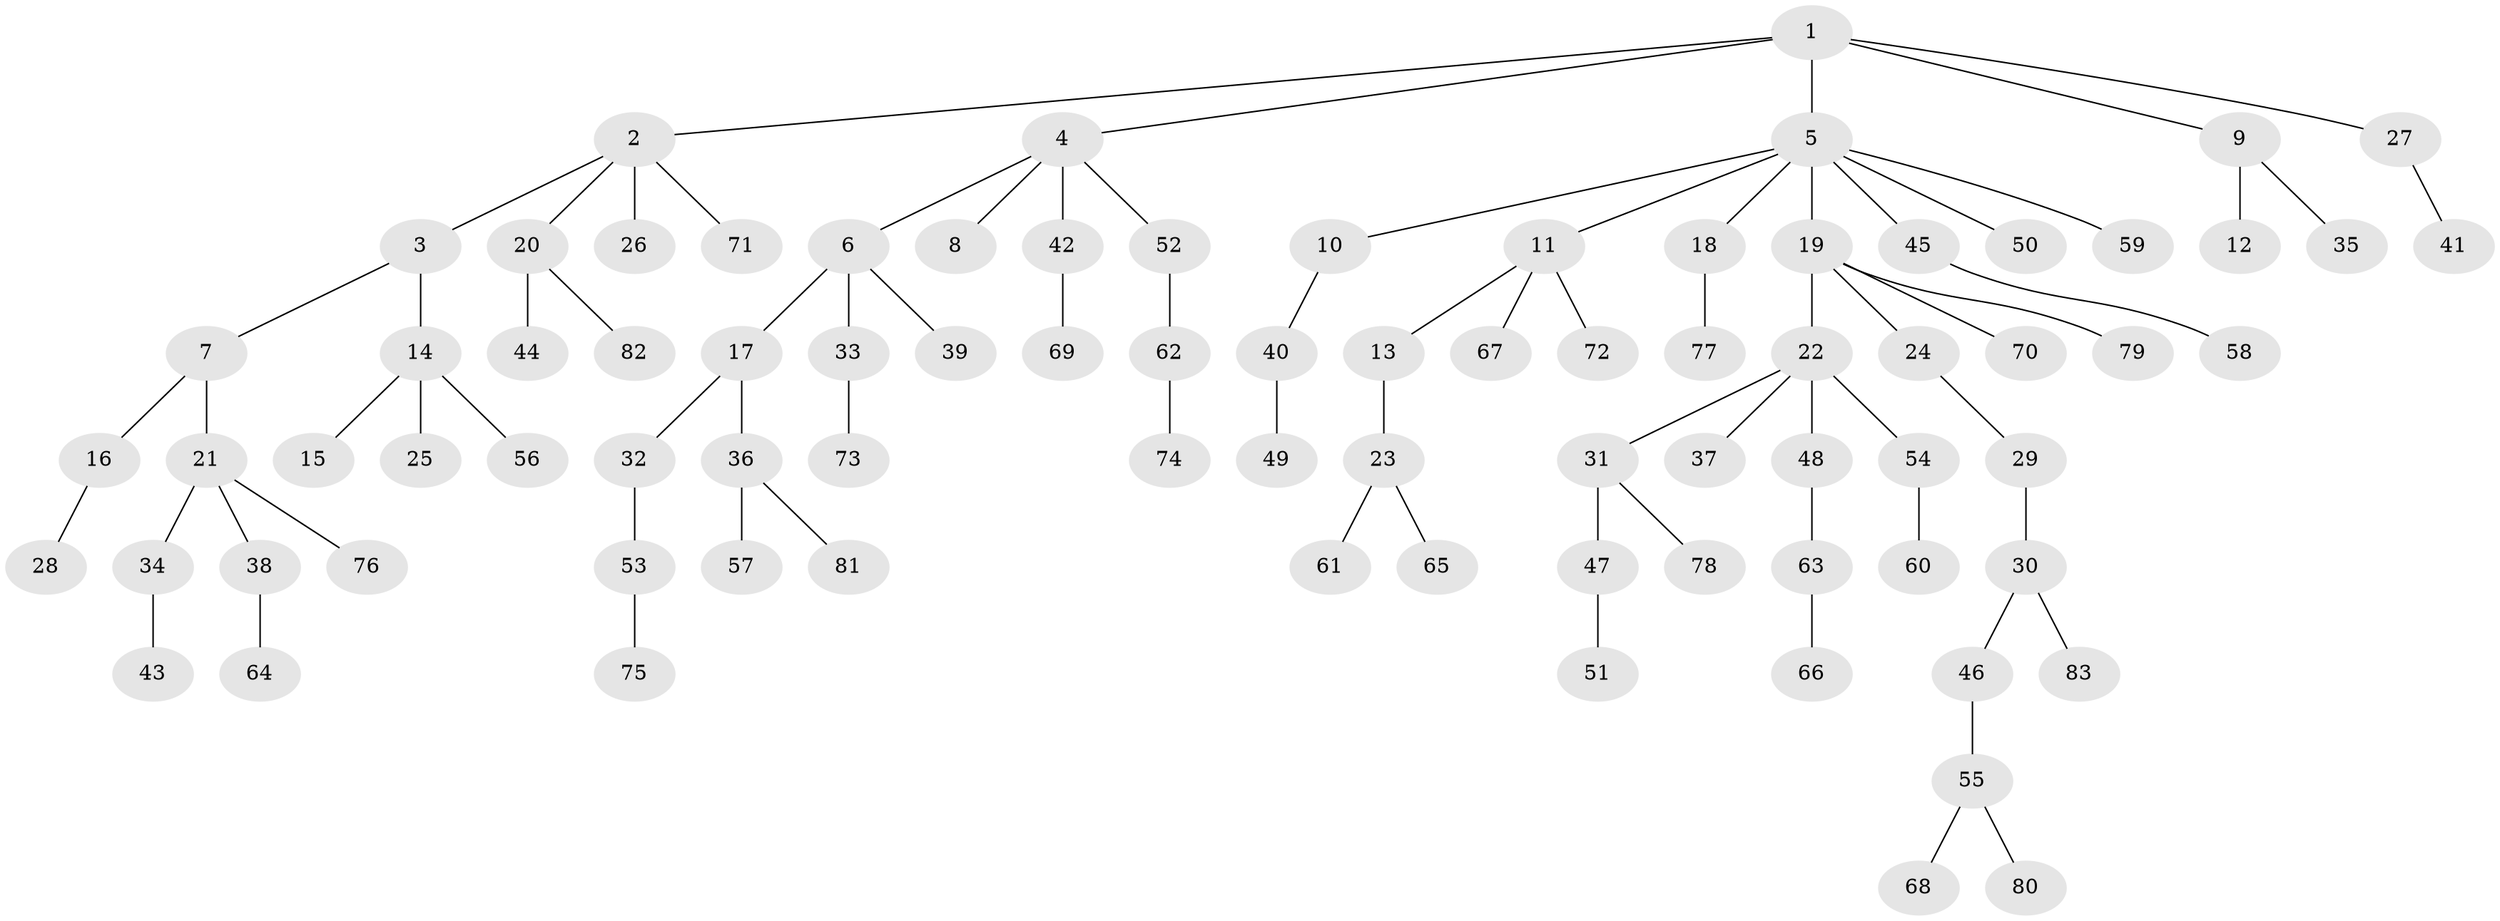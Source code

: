 // coarse degree distribution, {1: 0.44, 2: 0.28, 3: 0.24, 5: 0.04}
// Generated by graph-tools (version 1.1) at 2025/37/03/04/25 23:37:19]
// undirected, 83 vertices, 82 edges
graph export_dot {
  node [color=gray90,style=filled];
  1;
  2;
  3;
  4;
  5;
  6;
  7;
  8;
  9;
  10;
  11;
  12;
  13;
  14;
  15;
  16;
  17;
  18;
  19;
  20;
  21;
  22;
  23;
  24;
  25;
  26;
  27;
  28;
  29;
  30;
  31;
  32;
  33;
  34;
  35;
  36;
  37;
  38;
  39;
  40;
  41;
  42;
  43;
  44;
  45;
  46;
  47;
  48;
  49;
  50;
  51;
  52;
  53;
  54;
  55;
  56;
  57;
  58;
  59;
  60;
  61;
  62;
  63;
  64;
  65;
  66;
  67;
  68;
  69;
  70;
  71;
  72;
  73;
  74;
  75;
  76;
  77;
  78;
  79;
  80;
  81;
  82;
  83;
  1 -- 2;
  1 -- 4;
  1 -- 5;
  1 -- 9;
  1 -- 27;
  2 -- 3;
  2 -- 20;
  2 -- 26;
  2 -- 71;
  3 -- 7;
  3 -- 14;
  4 -- 6;
  4 -- 8;
  4 -- 42;
  4 -- 52;
  5 -- 10;
  5 -- 11;
  5 -- 18;
  5 -- 19;
  5 -- 45;
  5 -- 50;
  5 -- 59;
  6 -- 17;
  6 -- 33;
  6 -- 39;
  7 -- 16;
  7 -- 21;
  9 -- 12;
  9 -- 35;
  10 -- 40;
  11 -- 13;
  11 -- 67;
  11 -- 72;
  13 -- 23;
  14 -- 15;
  14 -- 25;
  14 -- 56;
  16 -- 28;
  17 -- 32;
  17 -- 36;
  18 -- 77;
  19 -- 22;
  19 -- 24;
  19 -- 70;
  19 -- 79;
  20 -- 44;
  20 -- 82;
  21 -- 34;
  21 -- 38;
  21 -- 76;
  22 -- 31;
  22 -- 37;
  22 -- 48;
  22 -- 54;
  23 -- 61;
  23 -- 65;
  24 -- 29;
  27 -- 41;
  29 -- 30;
  30 -- 46;
  30 -- 83;
  31 -- 47;
  31 -- 78;
  32 -- 53;
  33 -- 73;
  34 -- 43;
  36 -- 57;
  36 -- 81;
  38 -- 64;
  40 -- 49;
  42 -- 69;
  45 -- 58;
  46 -- 55;
  47 -- 51;
  48 -- 63;
  52 -- 62;
  53 -- 75;
  54 -- 60;
  55 -- 68;
  55 -- 80;
  62 -- 74;
  63 -- 66;
}
